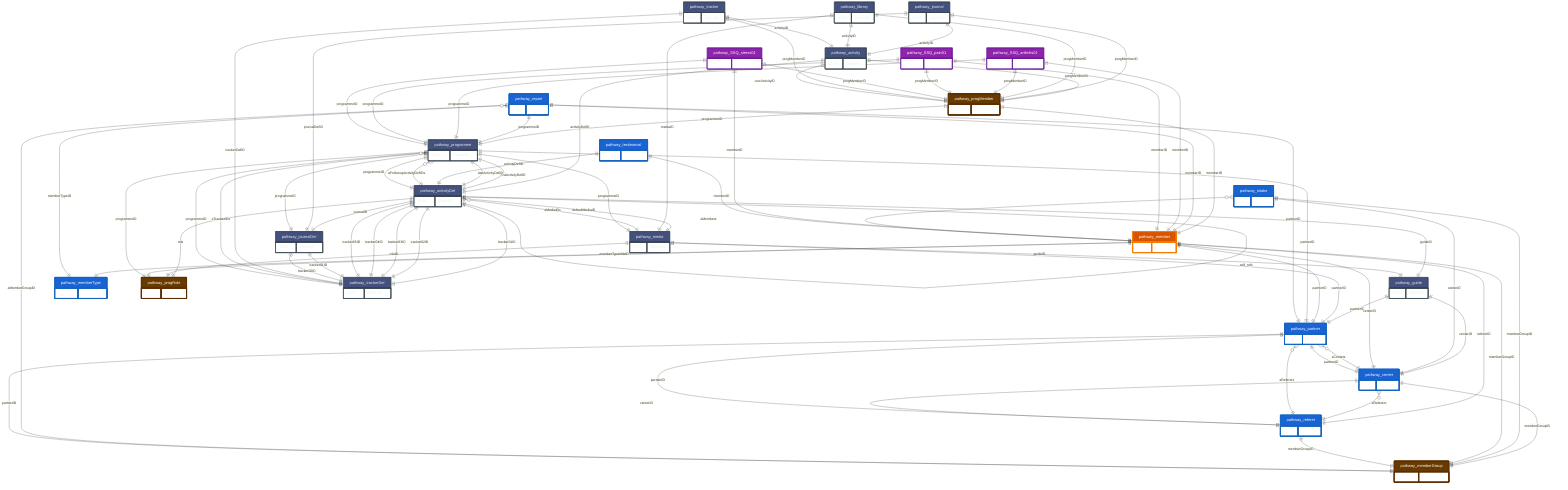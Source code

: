 erDiagram
    %% Parameters:
%%   Focus: member
%%   Domains: participant
%%   Chart Type: ER
    "pathway_activity" {
        UUID ObjectID
    }

    "pathway_activityDef" {
        UUID ObjectID
    }

    "pathway_center" {
        UUID ObjectID
    }

    "pathway_guide" {
        UUID ObjectID
    }

    "pathway_intake" {
        UUID ObjectID
    }

    "pathway_journal" {
        UUID ObjectID
    }

    "pathway_journalDef" {
        UUID ObjectID
    }

    "pathway_library" {
        UUID ObjectID
    }

    "pathway_media" {
        UUID ObjectID
    }

    "pathway_member" {
        UUID ObjectID
    }

    "pathway_memberGroup" {
        UUID ObjectID
    }

    "pathway_memberType" {
        UUID ObjectID
    }

    "pathway_partner" {
        UUID ObjectID
    }

    "pathway_progMember" {
        UUID ObjectID
    }

    "pathway_programme" {
        UUID ObjectID
    }

    "pathway_progRole" {
        UUID ObjectID
    }

    "pathway_referer" {
        UUID ObjectID
    }

    "pathway_report" {
        UUID ObjectID
    }

    "pathway_SSQ_arthritis01" {
        UUID ObjectID
    }

    "pathway_SSQ_pain01" {
        UUID ObjectID
    }

    "pathway_SSQ_stress01" {
        UUID ObjectID
    }

    "pathway_testimonial" {
        UUID ObjectID
    }

    "pathway_tracker" {
        UUID ObjectID
    }

    "pathway_trackerDef" {
        UUID ObjectID
    }

    %% Direct FK Relationships
    "pathway_activity" ||--|| "pathway_progMember" : progMemberID
    "pathway_activity" ||--|| "pathway_activityDef" : activityDefID
    "pathway_activityDef" ||--|| "pathway_programme" : programmeID
    "pathway_activityDef" ||--|| "pathway_guide" : guideID
    "pathway_activityDef" ||--|| "pathway_progRole" : role
    "pathway_activityDef" ||--|| "pathway_media" : defaultMediaID
    "pathway_activityDef" ||--|| "pathway_journalDef" : journalID
    "pathway_activityDef" ||--|| "pathway_trackerDef" : tracker01ID
    "pathway_activityDef" ||--|| "pathway_trackerDef" : tracker02ID
    "pathway_activityDef" ||--|| "pathway_trackerDef" : tracker03ID
    "pathway_activityDef" ||--|| "pathway_trackerDef" : tracker04ID
    "pathway_activityDef" ||--|| "pathway_trackerDef" : tracker05ID
    "pathway_center" ||--|| "pathway_partner" : partnerID
    "pathway_center" ||--|| "pathway_memberGroup" : memberGroupID
    "pathway_guide" ||--|| "pathway_partner" : partnerID
    "pathway_guide" ||--|| "pathway_center" : centerID
    "pathway_intake" ||--|| "pathway_memberGroup" : memberGroupID
    "pathway_intake" ||--|| "pathway_center" : centerID
    "pathway_journal" ||--|| "pathway_progMember" : progMemberID
    "pathway_journal" ||--|| "pathway_journalDef" : journalDefID
    "pathway_journal" ||--|| "pathway_activity" : activityID
    "pathway_journalDef" ||--|| "pathway_trackerDef" : tracker01ID
    "pathway_journalDef" ||--|| "pathway_trackerDef" : tracker02ID
    "pathway_journalDef" ||--|| "pathway_programme" : programmeID
    "pathway_library" ||--|| "pathway_progMember" : progMemberID
    "pathway_library" ||--|| "pathway_activity" : activityID
    "pathway_library" ||--|| "pathway_media" : mediaID
    "pathway_media" ||--|| "pathway_guide" : guideID
    "pathway_media" ||--|| "pathway_partner" : partnerID
    "pathway_media" ||--|| "pathway_programme" : programmeID
    "pathway_media" ||--|| "pathway_progRole" : roleID
    "pathway_member" ||--|| "pathway_memberType" : memberTypeID
    "pathway_member" ||--|| "pathway_memberGroup" : memberGroupID
    "pathway_member" ||--|| "pathway_partner" : partnerID
    "pathway_member" ||--|| "pathway_center" : centerID
    "pathway_member" ||--|| "pathway_referer" : refererID
    "pathway_member" ||--|| "pathway_progRole" : roleID
    "pathway_memberGroup" ||--|| "pathway_partner" : partnerID
    "pathway_progMember" ||--|| "pathway_programme" : programmeID
    "pathway_progMember" ||--|| "pathway_member" : memberID
    "pathway_progMember" ||--|| "pathway_activity" : currActivityID
    "pathway_programme" ||--|| "pathway_partner" : partnerID
    "pathway_programme" ||--|| "pathway_activityDef" : firstActivityDefID
    "pathway_programme" ||--|| "pathway_activityDef" : lastActivityDefID
    "pathway_progRole" ||--|| "pathway_programme" : programmeID
    "pathway_referer" ||--|| "pathway_partner" : partnerID
    "pathway_referer" ||--|| "pathway_memberGroup" : memberGroupID
    "pathway_referer" ||--|| "pathway_center" : centerID
    "pathway_report" ||--|| "pathway_programme" : programmeID
    "pathway_report" ||--|| "pathway_partner" : partnerID
    "pathway_report" ||--|| "pathway_member" : memberID
    "pathway_report" ||--|| "pathway_memberType" : memberTypeID
    "pathway_SSQ_arthritis01" ||--|| "pathway_programme" : programmeID
    "pathway_SSQ_arthritis01" ||--|| "pathway_progMember" : progMemberID
    "pathway_SSQ_arthritis01" ||--|| "pathway_member" : memberID
    "pathway_SSQ_pain01" ||--|| "pathway_programme" : programmeID
    "pathway_SSQ_pain01" ||--|| "pathway_progMember" : progMemberID
    "pathway_SSQ_pain01" ||--|| "pathway_member" : memberID
    "pathway_SSQ_stress01" ||--|| "pathway_programme" : programmeID
    "pathway_SSQ_stress01" ||--|| "pathway_progMember" : progMemberID
    "pathway_SSQ_stress01" ||--|| "pathway_member" : memberID
    "pathway_testimonial" ||--|| "pathway_member" : memberID
    "pathway_testimonial" ||--|| "pathway_activityDef" : activityDefID
    "pathway_tracker" ||--|| "pathway_progMember" : progMemberID
    "pathway_tracker" ||--|| "pathway_trackerDef" : trackerDefID
    "pathway_tracker" ||--|| "pathway_activity" : activityID
    "pathway_trackerDef" ||--|| "pathway_programme" : programmeID
    %% End Direct FK Relationships

    %% Special Joins
    %% End Special Joins

    %% Self-Referencing Relationships for activityDef
    %% Self-refs include: onEndID, aCuePointActivities, aInteract1Activities, aInteract2Activities, aInteract3Activities, aInteract4Activities, aInteract5Activities
    "pathway_activityDef" ||--|| "pathway_activityDef" : self_refs
    %% End Self-Referencing Relationships for activityDef

    %% Join Table Relationships
    "pathway_activityDef" }o--|| "pathway_media" : aMediaIDs
    "pathway_center" }o--|| "pathway_referer" : aReferers
    "pathway_intake" }o--|| "pathway_member" : aMembers
    "pathway_partner" }o--|| "pathway_center" : aCenters
    "pathway_partner" }o--|| "pathway_referer" : aReferers
    "pathway_programme" }o--|| "pathway_activityDef" : aFollowupActivityDefIDs
    "pathway_programme" }o--|| "pathway_trackerDef" : aTrackerIDs
    "pathway_report" }o--|| "pathway_memberGroup" : aMemberGroupID
    %% End Join Table Relationships


    %% Entity Styling
    style pathway_activity fill:#44517f,stroke:#37474f,stroke-width:2px,color:#eceff1
    style pathway_activityDef fill:#44517f,stroke:#37474f,stroke-width:2px,color:#eceff1
    style pathway_center fill:#1963d2,stroke:#1565c0,stroke-width:4px,color:#fff
    style pathway_guide fill:#44517f,stroke:#37474f,stroke-width:2px,color:#eceff1
    style pathway_intake fill:#1963d2,stroke:#1565c0,stroke-width:4px,color:#fff
    style pathway_journal fill:#44517f,stroke:#37474f,stroke-width:2px,color:#eceff1
    style pathway_journalDef fill:#44517f,stroke:#37474f,stroke-width:2px,color:#eceff1
    style pathway_library fill:#44517f,stroke:#37474f,stroke-width:2px,color:#eceff1
    style pathway_media fill:#44517f,stroke:#37474f,stroke-width:2px,color:#eceff1
    style pathway_member fill:#d75500,stroke:#f57c00,stroke-width:4px,color:#fff
    style pathway_memberGroup fill:#693a00,stroke:#5d2e00,stroke-width:4px,color:#fff
    style pathway_memberType fill:#1963d2,stroke:#1565c0,stroke-width:4px,color:#fff
    style pathway_partner fill:#1963d2,stroke:#1565c0,stroke-width:4px,color:#fff
    style pathway_progMember fill:#693a00,stroke:#5d2e00,stroke-width:4px,color:#fff
    style pathway_programme fill:#44517f,stroke:#37474f,stroke-width:2px,color:#eceff1
    style pathway_progRole fill:#693a00,stroke:#5d2e00,stroke-width:4px,color:#fff
    style pathway_referer fill:#1963d2,stroke:#1565c0,stroke-width:4px,color:#fff
    style pathway_report fill:#1963d2,stroke:#1565c0,stroke-width:4px,color:#fff
    style pathway_SSQ_arthritis01 fill:#8e24aa,stroke:#6a1b9a,stroke-width:2px,color:#fff
    style pathway_SSQ_pain01 fill:#8e24aa,stroke:#6a1b9a,stroke-width:2px,color:#fff
    style pathway_SSQ_stress01 fill:#8e24aa,stroke:#6a1b9a,stroke-width:2px,color:#fff
    style pathway_testimonial fill:#1963d2,stroke:#1565c0,stroke-width:4px,color:#fff
    style pathway_tracker fill:#44517f,stroke:#37474f,stroke-width:2px,color:#eceff1
    style pathway_trackerDef fill:#44517f,stroke:#37474f,stroke-width:2px,color:#eceff1